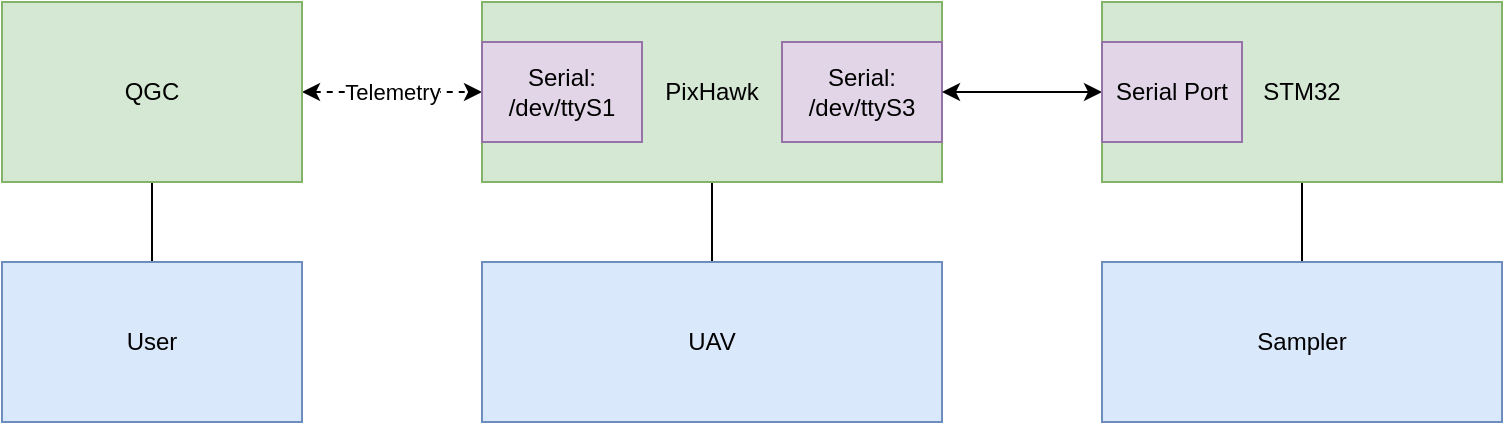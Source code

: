 <mxfile version="14.8.0" type="github">
  <diagram id="QpMZWlb5OPHm9vOYozJh" name="Page-1">
    <mxGraphModel dx="837" dy="789" grid="1" gridSize="10" guides="1" tooltips="1" connect="1" arrows="1" fold="1" page="1" pageScale="1" pageWidth="827" pageHeight="1169" math="0" shadow="0">
      <root>
        <mxCell id="0" />
        <mxCell id="1" parent="0" />
        <mxCell id="Hlu9HpWihLqLZo3m4ehg-13" value="" style="edgeStyle=orthogonalEdgeStyle;rounded=0;orthogonalLoop=1;jettySize=auto;html=1;startArrow=none;startFill=0;endArrow=none;endFill=0;" edge="1" parent="1" source="Hlu9HpWihLqLZo3m4ehg-1" target="Hlu9HpWihLqLZo3m4ehg-12">
          <mxGeometry relative="1" as="geometry" />
        </mxCell>
        <mxCell id="Hlu9HpWihLqLZo3m4ehg-1" value="PixHawk" style="rounded=0;whiteSpace=wrap;html=1;fillColor=#d5e8d4;strokeColor=#82b366;" vertex="1" parent="1">
          <mxGeometry x="290" y="190" width="230" height="90" as="geometry" />
        </mxCell>
        <mxCell id="Hlu9HpWihLqLZo3m4ehg-11" style="edgeStyle=orthogonalEdgeStyle;rounded=0;orthogonalLoop=1;jettySize=auto;html=1;entryX=0.5;entryY=0;entryDx=0;entryDy=0;startArrow=none;startFill=0;endArrow=none;endFill=0;" edge="1" parent="1" source="Hlu9HpWihLqLZo3m4ehg-2" target="Hlu9HpWihLqLZo3m4ehg-10">
          <mxGeometry relative="1" as="geometry" />
        </mxCell>
        <mxCell id="Hlu9HpWihLqLZo3m4ehg-2" value="STM32" style="rounded=0;whiteSpace=wrap;html=1;fillColor=#d5e8d4;strokeColor=#82b366;" vertex="1" parent="1">
          <mxGeometry x="600" y="190" width="200" height="90" as="geometry" />
        </mxCell>
        <mxCell id="Hlu9HpWihLqLZo3m4ehg-9" value="Telemetry" style="edgeStyle=orthogonalEdgeStyle;rounded=0;orthogonalLoop=1;jettySize=auto;html=1;exitX=1;exitY=0.5;exitDx=0;exitDy=0;entryX=0;entryY=0.5;entryDx=0;entryDy=0;startArrow=classic;startFill=1;dashed=1;" edge="1" parent="1" source="Hlu9HpWihLqLZo3m4ehg-3" target="Hlu9HpWihLqLZo3m4ehg-8">
          <mxGeometry relative="1" as="geometry">
            <Array as="points">
              <mxPoint x="270" y="235" />
              <mxPoint x="270" y="235" />
            </Array>
          </mxGeometry>
        </mxCell>
        <mxCell id="Hlu9HpWihLqLZo3m4ehg-15" style="edgeStyle=orthogonalEdgeStyle;rounded=0;orthogonalLoop=1;jettySize=auto;html=1;exitX=0.5;exitY=1;exitDx=0;exitDy=0;entryX=0.5;entryY=0;entryDx=0;entryDy=0;startArrow=none;startFill=0;endArrow=none;endFill=0;" edge="1" parent="1" source="Hlu9HpWihLqLZo3m4ehg-3" target="Hlu9HpWihLqLZo3m4ehg-14">
          <mxGeometry relative="1" as="geometry" />
        </mxCell>
        <mxCell id="Hlu9HpWihLqLZo3m4ehg-3" value="QGC" style="rounded=0;whiteSpace=wrap;html=1;fillColor=#d5e8d4;strokeColor=#82b366;" vertex="1" parent="1">
          <mxGeometry x="50" y="190" width="150" height="90" as="geometry" />
        </mxCell>
        <mxCell id="Hlu9HpWihLqLZo3m4ehg-4" value="Serial: /dev/ttyS3" style="rounded=0;whiteSpace=wrap;html=1;fillColor=#e1d5e7;strokeColor=#9673a6;" vertex="1" parent="1">
          <mxGeometry x="440" y="210" width="80" height="50" as="geometry" />
        </mxCell>
        <mxCell id="Hlu9HpWihLqLZo3m4ehg-7" style="edgeStyle=orthogonalEdgeStyle;rounded=0;orthogonalLoop=1;jettySize=auto;html=1;exitX=0;exitY=0.5;exitDx=0;exitDy=0;entryX=1;entryY=0.5;entryDx=0;entryDy=0;startArrow=classic;startFill=1;" edge="1" parent="1" source="Hlu9HpWihLqLZo3m4ehg-5" target="Hlu9HpWihLqLZo3m4ehg-4">
          <mxGeometry relative="1" as="geometry" />
        </mxCell>
        <mxCell id="Hlu9HpWihLqLZo3m4ehg-5" value="Serial Port" style="rounded=0;whiteSpace=wrap;html=1;fillColor=#e1d5e7;strokeColor=#9673a6;" vertex="1" parent="1">
          <mxGeometry x="600" y="210" width="70" height="50" as="geometry" />
        </mxCell>
        <mxCell id="Hlu9HpWihLqLZo3m4ehg-8" value="Serial: /dev/ttyS1" style="rounded=0;whiteSpace=wrap;html=1;fillColor=#e1d5e7;strokeColor=#9673a6;" vertex="1" parent="1">
          <mxGeometry x="290" y="210" width="80" height="50" as="geometry" />
        </mxCell>
        <mxCell id="Hlu9HpWihLqLZo3m4ehg-10" value="Sampler" style="rounded=0;whiteSpace=wrap;html=1;fillColor=#dae8fc;strokeColor=#6c8ebf;" vertex="1" parent="1">
          <mxGeometry x="600" y="320" width="200" height="80" as="geometry" />
        </mxCell>
        <mxCell id="Hlu9HpWihLqLZo3m4ehg-12" value="UAV" style="rounded=0;whiteSpace=wrap;html=1;fillColor=#dae8fc;strokeColor=#6c8ebf;" vertex="1" parent="1">
          <mxGeometry x="290" y="320" width="230" height="80" as="geometry" />
        </mxCell>
        <mxCell id="Hlu9HpWihLqLZo3m4ehg-14" value="User" style="rounded=0;whiteSpace=wrap;html=1;fillColor=#dae8fc;strokeColor=#6c8ebf;" vertex="1" parent="1">
          <mxGeometry x="50" y="320" width="150" height="80" as="geometry" />
        </mxCell>
      </root>
    </mxGraphModel>
  </diagram>
</mxfile>
